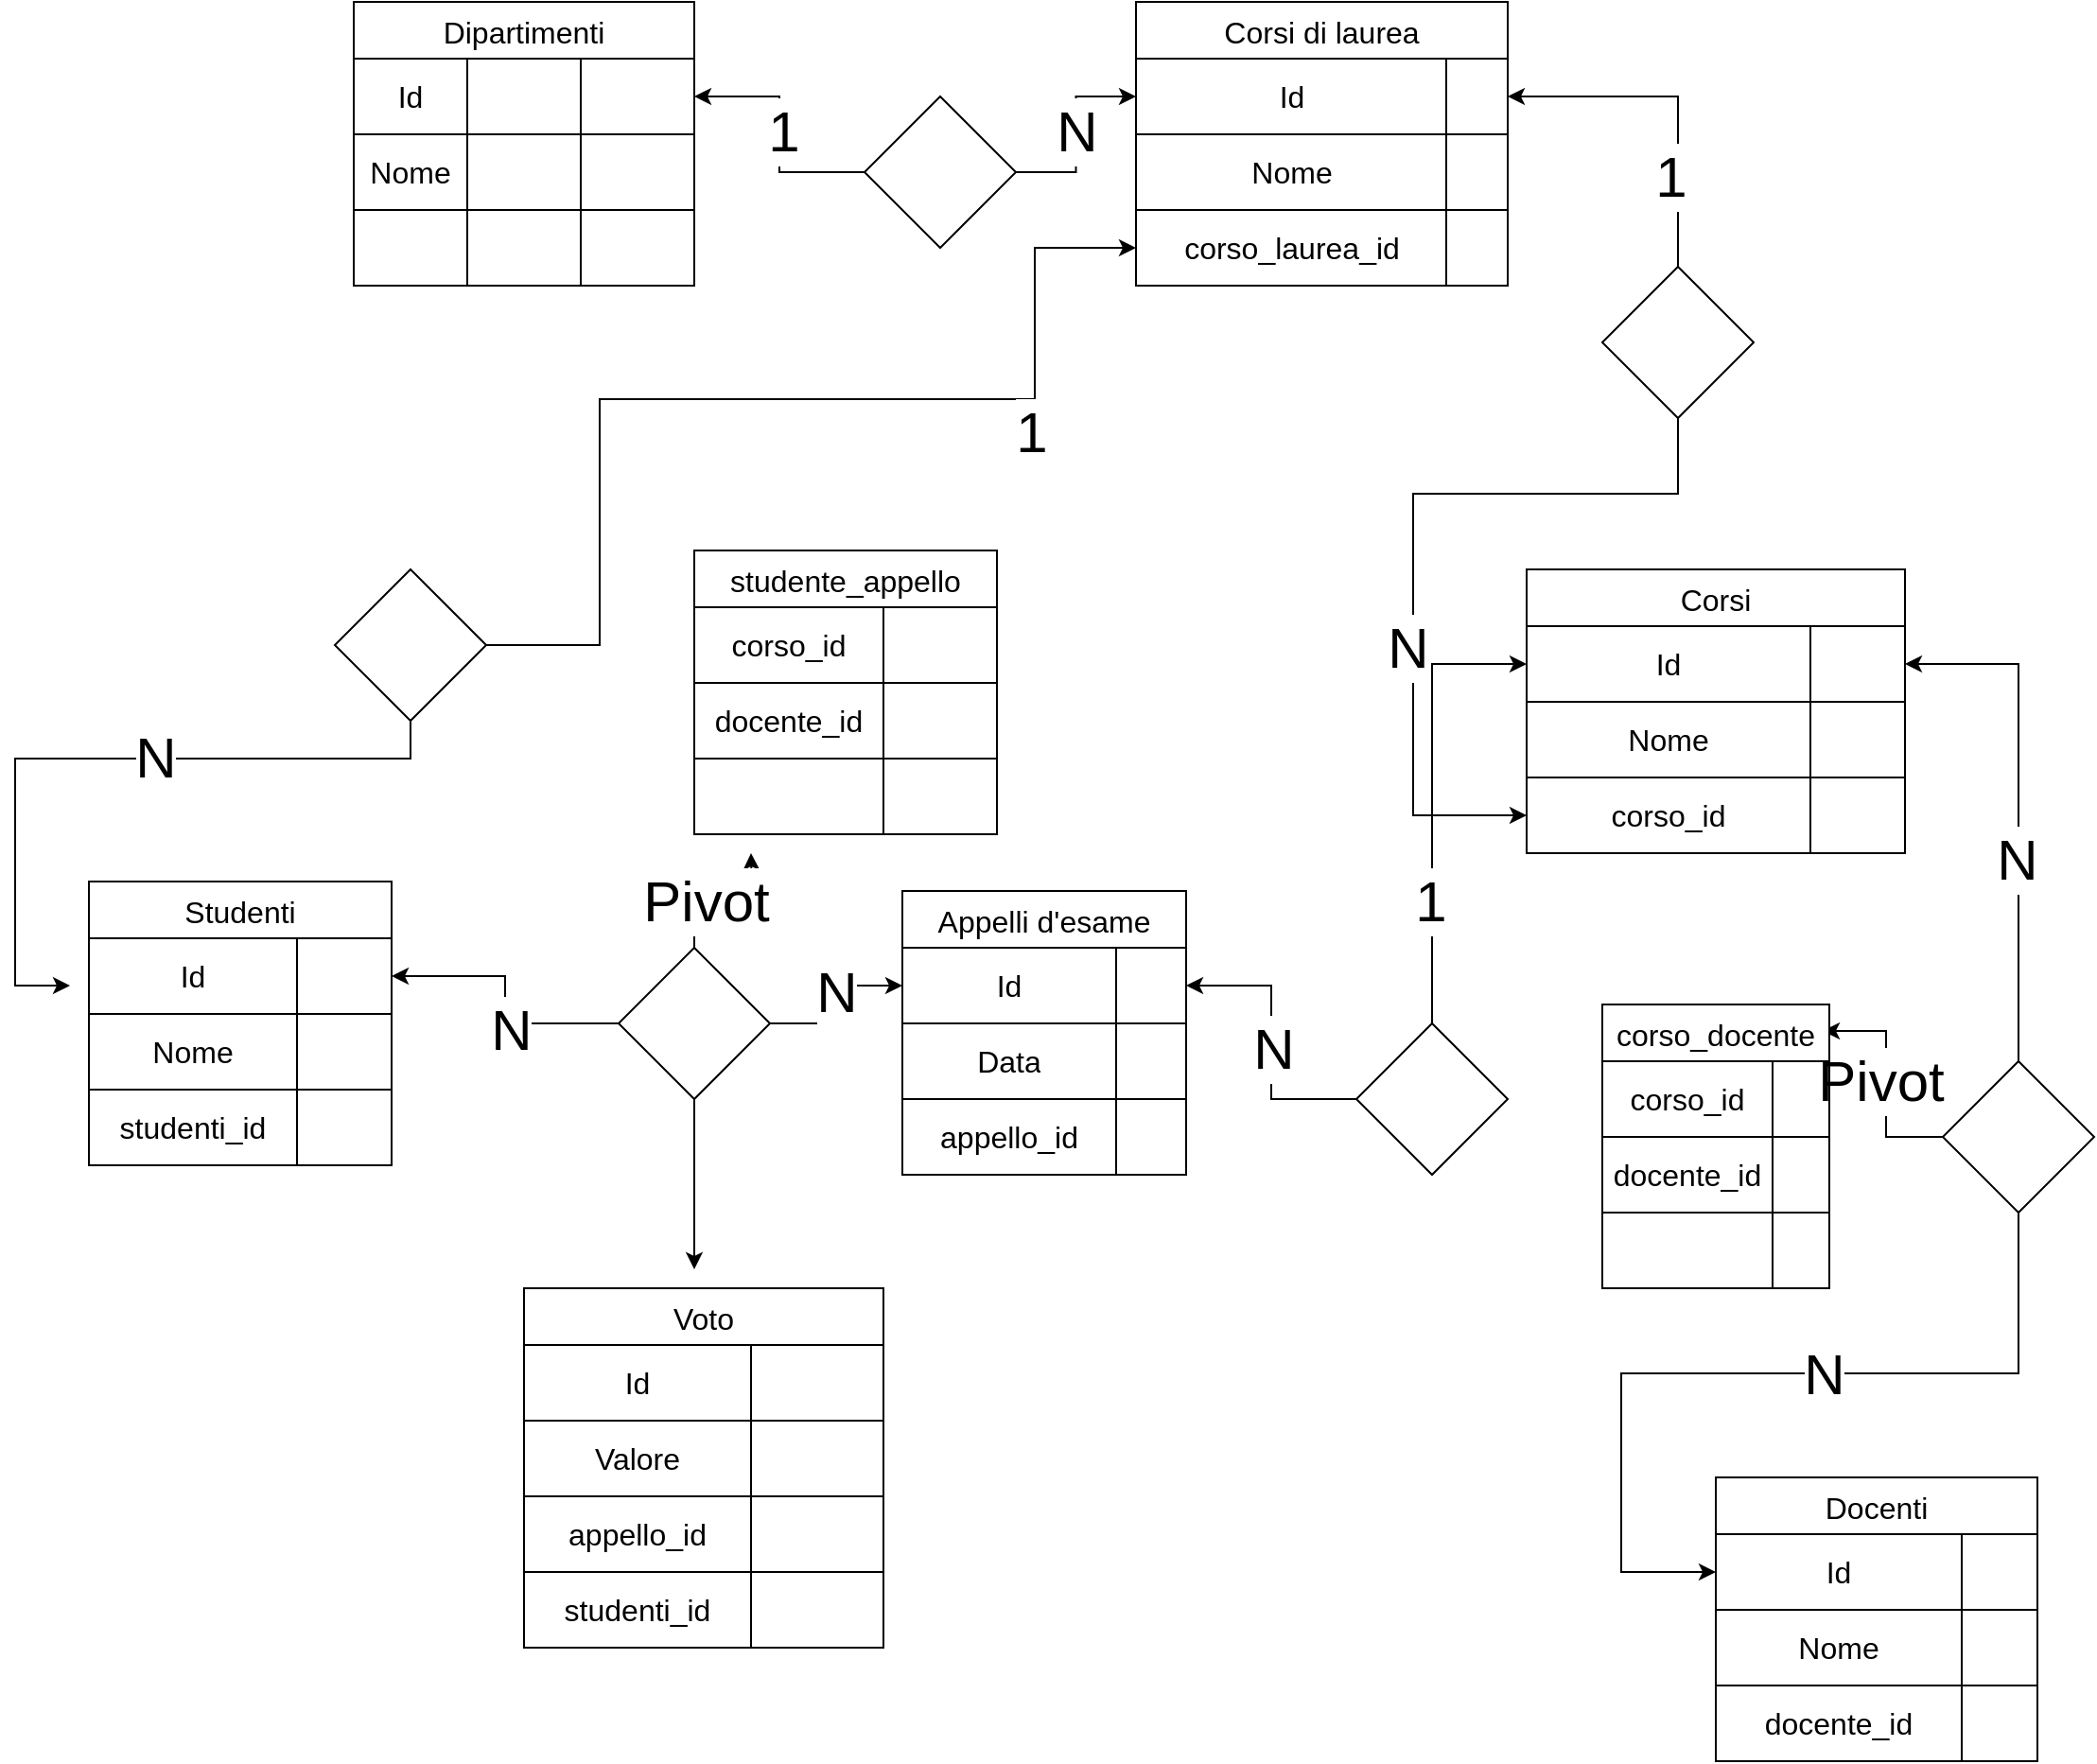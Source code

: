 <mxfile version="26.1.0">
  <diagram id="85zlRYB1RYi0MlBKtffg" name="Pagina-1">
    <mxGraphModel dx="2634" dy="2118" grid="1" gridSize="10" guides="1" tooltips="1" connect="1" arrows="1" fold="1" page="1" pageScale="1" pageWidth="827" pageHeight="1169" math="0" shadow="0">
      <root>
        <mxCell id="0" />
        <mxCell id="1" parent="0" />
        <mxCell id="yESZ9ygDX2ZphDK36d6G-1" value="Dipartimenti" style="shape=table;startSize=30;container=1;collapsible=0;childLayout=tableLayout;strokeColor=default;fontSize=16;" vertex="1" parent="1">
          <mxGeometry y="-530" width="180" height="150" as="geometry" />
        </mxCell>
        <mxCell id="yESZ9ygDX2ZphDK36d6G-2" value="" style="shape=tableRow;horizontal=0;startSize=0;swimlaneHead=0;swimlaneBody=0;strokeColor=inherit;top=0;left=0;bottom=0;right=0;collapsible=0;dropTarget=0;fillColor=none;points=[[0,0.5],[1,0.5]];portConstraint=eastwest;fontSize=16;" vertex="1" parent="yESZ9ygDX2ZphDK36d6G-1">
          <mxGeometry y="30" width="180" height="40" as="geometry" />
        </mxCell>
        <mxCell id="yESZ9ygDX2ZphDK36d6G-3" value="Id" style="shape=partialRectangle;html=1;whiteSpace=wrap;connectable=0;strokeColor=inherit;overflow=hidden;fillColor=none;top=0;left=0;bottom=0;right=0;pointerEvents=1;fontSize=16;" vertex="1" parent="yESZ9ygDX2ZphDK36d6G-2">
          <mxGeometry width="60" height="40" as="geometry">
            <mxRectangle width="60" height="40" as="alternateBounds" />
          </mxGeometry>
        </mxCell>
        <mxCell id="yESZ9ygDX2ZphDK36d6G-4" value="" style="shape=partialRectangle;html=1;whiteSpace=wrap;connectable=0;strokeColor=inherit;overflow=hidden;fillColor=none;top=0;left=0;bottom=0;right=0;pointerEvents=1;fontSize=16;" vertex="1" parent="yESZ9ygDX2ZphDK36d6G-2">
          <mxGeometry x="60" width="60" height="40" as="geometry">
            <mxRectangle width="60" height="40" as="alternateBounds" />
          </mxGeometry>
        </mxCell>
        <mxCell id="yESZ9ygDX2ZphDK36d6G-5" value="" style="shape=partialRectangle;html=1;whiteSpace=wrap;connectable=0;strokeColor=inherit;overflow=hidden;fillColor=none;top=0;left=0;bottom=0;right=0;pointerEvents=1;fontSize=16;" vertex="1" parent="yESZ9ygDX2ZphDK36d6G-2">
          <mxGeometry x="120" width="60" height="40" as="geometry">
            <mxRectangle width="60" height="40" as="alternateBounds" />
          </mxGeometry>
        </mxCell>
        <mxCell id="yESZ9ygDX2ZphDK36d6G-6" value="" style="shape=tableRow;horizontal=0;startSize=0;swimlaneHead=0;swimlaneBody=0;strokeColor=inherit;top=0;left=0;bottom=0;right=0;collapsible=0;dropTarget=0;fillColor=none;points=[[0,0.5],[1,0.5]];portConstraint=eastwest;fontSize=16;" vertex="1" parent="yESZ9ygDX2ZphDK36d6G-1">
          <mxGeometry y="70" width="180" height="40" as="geometry" />
        </mxCell>
        <mxCell id="yESZ9ygDX2ZphDK36d6G-7" value="Nome" style="shape=partialRectangle;html=1;whiteSpace=wrap;connectable=0;strokeColor=inherit;overflow=hidden;fillColor=none;top=0;left=0;bottom=0;right=0;pointerEvents=1;fontSize=16;" vertex="1" parent="yESZ9ygDX2ZphDK36d6G-6">
          <mxGeometry width="60" height="40" as="geometry">
            <mxRectangle width="60" height="40" as="alternateBounds" />
          </mxGeometry>
        </mxCell>
        <mxCell id="yESZ9ygDX2ZphDK36d6G-8" value="" style="shape=partialRectangle;html=1;whiteSpace=wrap;connectable=0;strokeColor=inherit;overflow=hidden;fillColor=none;top=0;left=0;bottom=0;right=0;pointerEvents=1;fontSize=16;" vertex="1" parent="yESZ9ygDX2ZphDK36d6G-6">
          <mxGeometry x="60" width="60" height="40" as="geometry">
            <mxRectangle width="60" height="40" as="alternateBounds" />
          </mxGeometry>
        </mxCell>
        <mxCell id="yESZ9ygDX2ZphDK36d6G-9" value="" style="shape=partialRectangle;html=1;whiteSpace=wrap;connectable=0;strokeColor=inherit;overflow=hidden;fillColor=none;top=0;left=0;bottom=0;right=0;pointerEvents=1;fontSize=16;" vertex="1" parent="yESZ9ygDX2ZphDK36d6G-6">
          <mxGeometry x="120" width="60" height="40" as="geometry">
            <mxRectangle width="60" height="40" as="alternateBounds" />
          </mxGeometry>
        </mxCell>
        <mxCell id="yESZ9ygDX2ZphDK36d6G-10" value="" style="shape=tableRow;horizontal=0;startSize=0;swimlaneHead=0;swimlaneBody=0;strokeColor=inherit;top=0;left=0;bottom=0;right=0;collapsible=0;dropTarget=0;fillColor=none;points=[[0,0.5],[1,0.5]];portConstraint=eastwest;fontSize=16;" vertex="1" parent="yESZ9ygDX2ZphDK36d6G-1">
          <mxGeometry y="110" width="180" height="40" as="geometry" />
        </mxCell>
        <mxCell id="yESZ9ygDX2ZphDK36d6G-11" value="" style="shape=partialRectangle;html=1;whiteSpace=wrap;connectable=0;strokeColor=inherit;overflow=hidden;fillColor=none;top=0;left=0;bottom=0;right=0;pointerEvents=1;fontSize=16;" vertex="1" parent="yESZ9ygDX2ZphDK36d6G-10">
          <mxGeometry width="60" height="40" as="geometry">
            <mxRectangle width="60" height="40" as="alternateBounds" />
          </mxGeometry>
        </mxCell>
        <mxCell id="yESZ9ygDX2ZphDK36d6G-12" value="" style="shape=partialRectangle;html=1;whiteSpace=wrap;connectable=0;strokeColor=inherit;overflow=hidden;fillColor=none;top=0;left=0;bottom=0;right=0;pointerEvents=1;fontSize=16;" vertex="1" parent="yESZ9ygDX2ZphDK36d6G-10">
          <mxGeometry x="60" width="60" height="40" as="geometry">
            <mxRectangle width="60" height="40" as="alternateBounds" />
          </mxGeometry>
        </mxCell>
        <mxCell id="yESZ9ygDX2ZphDK36d6G-13" value="" style="shape=partialRectangle;html=1;whiteSpace=wrap;connectable=0;strokeColor=inherit;overflow=hidden;fillColor=none;top=0;left=0;bottom=0;right=0;pointerEvents=1;fontSize=16;" vertex="1" parent="yESZ9ygDX2ZphDK36d6G-10">
          <mxGeometry x="120" width="60" height="40" as="geometry">
            <mxRectangle width="60" height="40" as="alternateBounds" />
          </mxGeometry>
        </mxCell>
        <mxCell id="yESZ9ygDX2ZphDK36d6G-14" value="Corsi di laurea" style="shape=table;startSize=30;container=1;collapsible=0;childLayout=tableLayout;strokeColor=default;fontSize=16;" vertex="1" parent="1">
          <mxGeometry x="413.5" y="-530" width="196.5" height="150" as="geometry" />
        </mxCell>
        <mxCell id="yESZ9ygDX2ZphDK36d6G-15" value="" style="shape=tableRow;horizontal=0;startSize=0;swimlaneHead=0;swimlaneBody=0;strokeColor=inherit;top=0;left=0;bottom=0;right=0;collapsible=0;dropTarget=0;fillColor=none;points=[[0,0.5],[1,0.5]];portConstraint=eastwest;fontSize=16;" vertex="1" parent="yESZ9ygDX2ZphDK36d6G-14">
          <mxGeometry y="30" width="196.5" height="40" as="geometry" />
        </mxCell>
        <mxCell id="yESZ9ygDX2ZphDK36d6G-16" value="Id" style="shape=partialRectangle;html=1;whiteSpace=wrap;connectable=0;strokeColor=inherit;overflow=hidden;fillColor=none;top=0;left=0;bottom=0;right=0;pointerEvents=1;fontSize=16;" vertex="1" parent="yESZ9ygDX2ZphDK36d6G-15">
          <mxGeometry width="164" height="40" as="geometry">
            <mxRectangle width="164" height="40" as="alternateBounds" />
          </mxGeometry>
        </mxCell>
        <mxCell id="yESZ9ygDX2ZphDK36d6G-17" value="" style="shape=partialRectangle;html=1;whiteSpace=wrap;connectable=0;strokeColor=inherit;overflow=hidden;fillColor=none;top=0;left=0;bottom=0;right=0;pointerEvents=1;fontSize=16;" vertex="1" parent="yESZ9ygDX2ZphDK36d6G-15">
          <mxGeometry x="164" width="33" height="40" as="geometry">
            <mxRectangle width="33" height="40" as="alternateBounds" />
          </mxGeometry>
        </mxCell>
        <mxCell id="yESZ9ygDX2ZphDK36d6G-19" value="" style="shape=tableRow;horizontal=0;startSize=0;swimlaneHead=0;swimlaneBody=0;strokeColor=inherit;top=0;left=0;bottom=0;right=0;collapsible=0;dropTarget=0;fillColor=none;points=[[0,0.5],[1,0.5]];portConstraint=eastwest;fontSize=16;" vertex="1" parent="yESZ9ygDX2ZphDK36d6G-14">
          <mxGeometry y="70" width="196.5" height="40" as="geometry" />
        </mxCell>
        <mxCell id="yESZ9ygDX2ZphDK36d6G-20" value="Nome" style="shape=partialRectangle;html=1;whiteSpace=wrap;connectable=0;strokeColor=inherit;overflow=hidden;fillColor=none;top=0;left=0;bottom=0;right=0;pointerEvents=1;fontSize=16;" vertex="1" parent="yESZ9ygDX2ZphDK36d6G-19">
          <mxGeometry width="164" height="40" as="geometry">
            <mxRectangle width="164" height="40" as="alternateBounds" />
          </mxGeometry>
        </mxCell>
        <mxCell id="yESZ9ygDX2ZphDK36d6G-21" value="" style="shape=partialRectangle;html=1;whiteSpace=wrap;connectable=0;strokeColor=inherit;overflow=hidden;fillColor=none;top=0;left=0;bottom=0;right=0;pointerEvents=1;fontSize=16;" vertex="1" parent="yESZ9ygDX2ZphDK36d6G-19">
          <mxGeometry x="164" width="33" height="40" as="geometry">
            <mxRectangle width="33" height="40" as="alternateBounds" />
          </mxGeometry>
        </mxCell>
        <mxCell id="yESZ9ygDX2ZphDK36d6G-23" value="" style="shape=tableRow;horizontal=0;startSize=0;swimlaneHead=0;swimlaneBody=0;strokeColor=inherit;top=0;left=0;bottom=0;right=0;collapsible=0;dropTarget=0;fillColor=none;points=[[0,0.5],[1,0.5]];portConstraint=eastwest;fontSize=16;" vertex="1" parent="yESZ9ygDX2ZphDK36d6G-14">
          <mxGeometry y="110" width="196.5" height="40" as="geometry" />
        </mxCell>
        <mxCell id="yESZ9ygDX2ZphDK36d6G-24" value="corso_laurea_id" style="shape=partialRectangle;html=1;whiteSpace=wrap;connectable=0;strokeColor=inherit;overflow=hidden;fillColor=none;top=0;left=0;bottom=0;right=0;pointerEvents=1;fontSize=16;" vertex="1" parent="yESZ9ygDX2ZphDK36d6G-23">
          <mxGeometry width="164" height="40" as="geometry">
            <mxRectangle width="164" height="40" as="alternateBounds" />
          </mxGeometry>
        </mxCell>
        <mxCell id="yESZ9ygDX2ZphDK36d6G-25" value="" style="shape=partialRectangle;html=1;whiteSpace=wrap;connectable=0;strokeColor=inherit;overflow=hidden;fillColor=none;top=0;left=0;bottom=0;right=0;pointerEvents=1;fontSize=16;" vertex="1" parent="yESZ9ygDX2ZphDK36d6G-23">
          <mxGeometry x="164" width="33" height="40" as="geometry">
            <mxRectangle width="33" height="40" as="alternateBounds" />
          </mxGeometry>
        </mxCell>
        <mxCell id="yESZ9ygDX2ZphDK36d6G-35" value="Corsi" style="shape=table;startSize=30;container=1;collapsible=0;childLayout=tableLayout;strokeColor=default;fontSize=16;" vertex="1" parent="1">
          <mxGeometry x="620" y="-230" width="200" height="150" as="geometry" />
        </mxCell>
        <mxCell id="yESZ9ygDX2ZphDK36d6G-36" value="" style="shape=tableRow;horizontal=0;startSize=0;swimlaneHead=0;swimlaneBody=0;strokeColor=inherit;top=0;left=0;bottom=0;right=0;collapsible=0;dropTarget=0;fillColor=none;points=[[0,0.5],[1,0.5]];portConstraint=eastwest;fontSize=16;" vertex="1" parent="yESZ9ygDX2ZphDK36d6G-35">
          <mxGeometry y="30" width="200" height="40" as="geometry" />
        </mxCell>
        <mxCell id="yESZ9ygDX2ZphDK36d6G-37" value="Id" style="shape=partialRectangle;html=1;whiteSpace=wrap;connectable=0;strokeColor=inherit;overflow=hidden;fillColor=none;top=0;left=0;bottom=0;right=0;pointerEvents=1;fontSize=16;" vertex="1" parent="yESZ9ygDX2ZphDK36d6G-36">
          <mxGeometry width="150" height="40" as="geometry">
            <mxRectangle width="150" height="40" as="alternateBounds" />
          </mxGeometry>
        </mxCell>
        <mxCell id="yESZ9ygDX2ZphDK36d6G-39" value="" style="shape=partialRectangle;html=1;whiteSpace=wrap;connectable=0;strokeColor=inherit;overflow=hidden;fillColor=none;top=0;left=0;bottom=0;right=0;pointerEvents=1;fontSize=16;" vertex="1" parent="yESZ9ygDX2ZphDK36d6G-36">
          <mxGeometry x="150" width="50" height="40" as="geometry">
            <mxRectangle width="50" height="40" as="alternateBounds" />
          </mxGeometry>
        </mxCell>
        <mxCell id="yESZ9ygDX2ZphDK36d6G-40" value="" style="shape=tableRow;horizontal=0;startSize=0;swimlaneHead=0;swimlaneBody=0;strokeColor=inherit;top=0;left=0;bottom=0;right=0;collapsible=0;dropTarget=0;fillColor=none;points=[[0,0.5],[1,0.5]];portConstraint=eastwest;fontSize=16;" vertex="1" parent="yESZ9ygDX2ZphDK36d6G-35">
          <mxGeometry y="70" width="200" height="40" as="geometry" />
        </mxCell>
        <mxCell id="yESZ9ygDX2ZphDK36d6G-41" value="Nome" style="shape=partialRectangle;html=1;whiteSpace=wrap;connectable=0;strokeColor=inherit;overflow=hidden;fillColor=none;top=0;left=0;bottom=0;right=0;pointerEvents=1;fontSize=16;" vertex="1" parent="yESZ9ygDX2ZphDK36d6G-40">
          <mxGeometry width="150" height="40" as="geometry">
            <mxRectangle width="150" height="40" as="alternateBounds" />
          </mxGeometry>
        </mxCell>
        <mxCell id="yESZ9ygDX2ZphDK36d6G-43" value="" style="shape=partialRectangle;html=1;whiteSpace=wrap;connectable=0;strokeColor=inherit;overflow=hidden;fillColor=none;top=0;left=0;bottom=0;right=0;pointerEvents=1;fontSize=16;" vertex="1" parent="yESZ9ygDX2ZphDK36d6G-40">
          <mxGeometry x="150" width="50" height="40" as="geometry">
            <mxRectangle width="50" height="40" as="alternateBounds" />
          </mxGeometry>
        </mxCell>
        <mxCell id="yESZ9ygDX2ZphDK36d6G-44" value="" style="shape=tableRow;horizontal=0;startSize=0;swimlaneHead=0;swimlaneBody=0;strokeColor=inherit;top=0;left=0;bottom=0;right=0;collapsible=0;dropTarget=0;fillColor=none;points=[[0,0.5],[1,0.5]];portConstraint=eastwest;fontSize=16;" vertex="1" parent="yESZ9ygDX2ZphDK36d6G-35">
          <mxGeometry y="110" width="200" height="40" as="geometry" />
        </mxCell>
        <mxCell id="yESZ9ygDX2ZphDK36d6G-45" value="corso_id" style="shape=partialRectangle;html=1;whiteSpace=wrap;connectable=0;strokeColor=inherit;overflow=hidden;fillColor=none;top=0;left=0;bottom=0;right=0;pointerEvents=1;fontSize=16;" vertex="1" parent="yESZ9ygDX2ZphDK36d6G-44">
          <mxGeometry width="150" height="40" as="geometry">
            <mxRectangle width="150" height="40" as="alternateBounds" />
          </mxGeometry>
        </mxCell>
        <mxCell id="yESZ9ygDX2ZphDK36d6G-47" value="" style="shape=partialRectangle;html=1;whiteSpace=wrap;connectable=0;strokeColor=inherit;overflow=hidden;fillColor=none;top=0;left=0;bottom=0;right=0;pointerEvents=1;fontSize=16;" vertex="1" parent="yESZ9ygDX2ZphDK36d6G-44">
          <mxGeometry x="150" width="50" height="40" as="geometry">
            <mxRectangle width="50" height="40" as="alternateBounds" />
          </mxGeometry>
        </mxCell>
        <mxCell id="yESZ9ygDX2ZphDK36d6G-61" value="Appelli d&#39;esame" style="shape=table;startSize=30;container=1;collapsible=0;childLayout=tableLayout;strokeColor=default;fontSize=16;" vertex="1" parent="1">
          <mxGeometry x="290" y="-60" width="150" height="150" as="geometry" />
        </mxCell>
        <mxCell id="yESZ9ygDX2ZphDK36d6G-62" value="" style="shape=tableRow;horizontal=0;startSize=0;swimlaneHead=0;swimlaneBody=0;strokeColor=inherit;top=0;left=0;bottom=0;right=0;collapsible=0;dropTarget=0;fillColor=none;points=[[0,0.5],[1,0.5]];portConstraint=eastwest;fontSize=16;" vertex="1" parent="yESZ9ygDX2ZphDK36d6G-61">
          <mxGeometry y="30" width="150" height="40" as="geometry" />
        </mxCell>
        <mxCell id="yESZ9ygDX2ZphDK36d6G-63" value="Id" style="shape=partialRectangle;html=1;whiteSpace=wrap;connectable=0;strokeColor=inherit;overflow=hidden;fillColor=none;top=0;left=0;bottom=0;right=0;pointerEvents=1;fontSize=16;" vertex="1" parent="yESZ9ygDX2ZphDK36d6G-62">
          <mxGeometry width="113" height="40" as="geometry">
            <mxRectangle width="113" height="40" as="alternateBounds" />
          </mxGeometry>
        </mxCell>
        <mxCell id="yESZ9ygDX2ZphDK36d6G-64" value="" style="shape=partialRectangle;html=1;whiteSpace=wrap;connectable=0;strokeColor=inherit;overflow=hidden;fillColor=none;top=0;left=0;bottom=0;right=0;pointerEvents=1;fontSize=16;" vertex="1" parent="yESZ9ygDX2ZphDK36d6G-62">
          <mxGeometry x="113" width="37" height="40" as="geometry">
            <mxRectangle width="37" height="40" as="alternateBounds" />
          </mxGeometry>
        </mxCell>
        <mxCell id="yESZ9ygDX2ZphDK36d6G-66" value="" style="shape=tableRow;horizontal=0;startSize=0;swimlaneHead=0;swimlaneBody=0;strokeColor=inherit;top=0;left=0;bottom=0;right=0;collapsible=0;dropTarget=0;fillColor=none;points=[[0,0.5],[1,0.5]];portConstraint=eastwest;fontSize=16;" vertex="1" parent="yESZ9ygDX2ZphDK36d6G-61">
          <mxGeometry y="70" width="150" height="40" as="geometry" />
        </mxCell>
        <mxCell id="yESZ9ygDX2ZphDK36d6G-67" value="Data" style="shape=partialRectangle;html=1;whiteSpace=wrap;connectable=0;strokeColor=inherit;overflow=hidden;fillColor=none;top=0;left=0;bottom=0;right=0;pointerEvents=1;fontSize=16;" vertex="1" parent="yESZ9ygDX2ZphDK36d6G-66">
          <mxGeometry width="113" height="40" as="geometry">
            <mxRectangle width="113" height="40" as="alternateBounds" />
          </mxGeometry>
        </mxCell>
        <mxCell id="yESZ9ygDX2ZphDK36d6G-68" value="" style="shape=partialRectangle;html=1;whiteSpace=wrap;connectable=0;strokeColor=inherit;overflow=hidden;fillColor=none;top=0;left=0;bottom=0;right=0;pointerEvents=1;fontSize=16;" vertex="1" parent="yESZ9ygDX2ZphDK36d6G-66">
          <mxGeometry x="113" width="37" height="40" as="geometry">
            <mxRectangle width="37" height="40" as="alternateBounds" />
          </mxGeometry>
        </mxCell>
        <mxCell id="yESZ9ygDX2ZphDK36d6G-70" value="" style="shape=tableRow;horizontal=0;startSize=0;swimlaneHead=0;swimlaneBody=0;strokeColor=inherit;top=0;left=0;bottom=0;right=0;collapsible=0;dropTarget=0;fillColor=none;points=[[0,0.5],[1,0.5]];portConstraint=eastwest;fontSize=16;" vertex="1" parent="yESZ9ygDX2ZphDK36d6G-61">
          <mxGeometry y="110" width="150" height="40" as="geometry" />
        </mxCell>
        <mxCell id="yESZ9ygDX2ZphDK36d6G-71" value="appello_id" style="shape=partialRectangle;html=1;whiteSpace=wrap;connectable=0;strokeColor=inherit;overflow=hidden;fillColor=none;top=0;left=0;bottom=0;right=0;pointerEvents=1;fontSize=16;" vertex="1" parent="yESZ9ygDX2ZphDK36d6G-70">
          <mxGeometry width="113" height="40" as="geometry">
            <mxRectangle width="113" height="40" as="alternateBounds" />
          </mxGeometry>
        </mxCell>
        <mxCell id="yESZ9ygDX2ZphDK36d6G-72" value="" style="shape=partialRectangle;html=1;whiteSpace=wrap;connectable=0;strokeColor=inherit;overflow=hidden;fillColor=none;top=0;left=0;bottom=0;right=0;pointerEvents=1;fontSize=16;" vertex="1" parent="yESZ9ygDX2ZphDK36d6G-70">
          <mxGeometry x="113" width="37" height="40" as="geometry">
            <mxRectangle width="37" height="40" as="alternateBounds" />
          </mxGeometry>
        </mxCell>
        <mxCell id="yESZ9ygDX2ZphDK36d6G-74" value="Docenti" style="shape=table;startSize=30;container=1;collapsible=0;childLayout=tableLayout;strokeColor=default;fontSize=16;" vertex="1" parent="1">
          <mxGeometry x="720" y="250" width="170" height="150" as="geometry" />
        </mxCell>
        <mxCell id="yESZ9ygDX2ZphDK36d6G-75" value="" style="shape=tableRow;horizontal=0;startSize=0;swimlaneHead=0;swimlaneBody=0;strokeColor=inherit;top=0;left=0;bottom=0;right=0;collapsible=0;dropTarget=0;fillColor=none;points=[[0,0.5],[1,0.5]];portConstraint=eastwest;fontSize=16;" vertex="1" parent="yESZ9ygDX2ZphDK36d6G-74">
          <mxGeometry y="30" width="170" height="40" as="geometry" />
        </mxCell>
        <mxCell id="yESZ9ygDX2ZphDK36d6G-76" value="Id" style="shape=partialRectangle;html=1;whiteSpace=wrap;connectable=0;strokeColor=inherit;overflow=hidden;fillColor=none;top=0;left=0;bottom=0;right=0;pointerEvents=1;fontSize=16;" vertex="1" parent="yESZ9ygDX2ZphDK36d6G-75">
          <mxGeometry width="130" height="40" as="geometry">
            <mxRectangle width="130" height="40" as="alternateBounds" />
          </mxGeometry>
        </mxCell>
        <mxCell id="yESZ9ygDX2ZphDK36d6G-78" value="" style="shape=partialRectangle;html=1;whiteSpace=wrap;connectable=0;strokeColor=inherit;overflow=hidden;fillColor=none;top=0;left=0;bottom=0;right=0;pointerEvents=1;fontSize=16;" vertex="1" parent="yESZ9ygDX2ZphDK36d6G-75">
          <mxGeometry x="130" width="40" height="40" as="geometry">
            <mxRectangle width="40" height="40" as="alternateBounds" />
          </mxGeometry>
        </mxCell>
        <mxCell id="yESZ9ygDX2ZphDK36d6G-79" value="" style="shape=tableRow;horizontal=0;startSize=0;swimlaneHead=0;swimlaneBody=0;strokeColor=inherit;top=0;left=0;bottom=0;right=0;collapsible=0;dropTarget=0;fillColor=none;points=[[0,0.5],[1,0.5]];portConstraint=eastwest;fontSize=16;" vertex="1" parent="yESZ9ygDX2ZphDK36d6G-74">
          <mxGeometry y="70" width="170" height="40" as="geometry" />
        </mxCell>
        <mxCell id="yESZ9ygDX2ZphDK36d6G-80" value="Nome" style="shape=partialRectangle;html=1;whiteSpace=wrap;connectable=0;strokeColor=inherit;overflow=hidden;fillColor=none;top=0;left=0;bottom=0;right=0;pointerEvents=1;fontSize=16;" vertex="1" parent="yESZ9ygDX2ZphDK36d6G-79">
          <mxGeometry width="130" height="40" as="geometry">
            <mxRectangle width="130" height="40" as="alternateBounds" />
          </mxGeometry>
        </mxCell>
        <mxCell id="yESZ9ygDX2ZphDK36d6G-82" value="" style="shape=partialRectangle;html=1;whiteSpace=wrap;connectable=0;strokeColor=inherit;overflow=hidden;fillColor=none;top=0;left=0;bottom=0;right=0;pointerEvents=1;fontSize=16;" vertex="1" parent="yESZ9ygDX2ZphDK36d6G-79">
          <mxGeometry x="130" width="40" height="40" as="geometry">
            <mxRectangle width="40" height="40" as="alternateBounds" />
          </mxGeometry>
        </mxCell>
        <mxCell id="yESZ9ygDX2ZphDK36d6G-83" value="" style="shape=tableRow;horizontal=0;startSize=0;swimlaneHead=0;swimlaneBody=0;strokeColor=inherit;top=0;left=0;bottom=0;right=0;collapsible=0;dropTarget=0;fillColor=none;points=[[0,0.5],[1,0.5]];portConstraint=eastwest;fontSize=16;" vertex="1" parent="yESZ9ygDX2ZphDK36d6G-74">
          <mxGeometry y="110" width="170" height="40" as="geometry" />
        </mxCell>
        <mxCell id="yESZ9ygDX2ZphDK36d6G-84" value="docente_id" style="shape=partialRectangle;html=1;whiteSpace=wrap;connectable=0;strokeColor=inherit;overflow=hidden;fillColor=none;top=0;left=0;bottom=0;right=0;pointerEvents=1;fontSize=16;" vertex="1" parent="yESZ9ygDX2ZphDK36d6G-83">
          <mxGeometry width="130" height="40" as="geometry">
            <mxRectangle width="130" height="40" as="alternateBounds" />
          </mxGeometry>
        </mxCell>
        <mxCell id="yESZ9ygDX2ZphDK36d6G-86" value="" style="shape=partialRectangle;html=1;whiteSpace=wrap;connectable=0;strokeColor=inherit;overflow=hidden;fillColor=none;top=0;left=0;bottom=0;right=0;pointerEvents=1;fontSize=16;" vertex="1" parent="yESZ9ygDX2ZphDK36d6G-83">
          <mxGeometry x="130" width="40" height="40" as="geometry">
            <mxRectangle width="40" height="40" as="alternateBounds" />
          </mxGeometry>
        </mxCell>
        <mxCell id="yESZ9ygDX2ZphDK36d6G-87" value="Studenti" style="shape=table;startSize=30;container=1;collapsible=0;childLayout=tableLayout;strokeColor=default;fontSize=16;" vertex="1" parent="1">
          <mxGeometry x="-140" y="-65" width="160" height="150" as="geometry" />
        </mxCell>
        <mxCell id="yESZ9ygDX2ZphDK36d6G-88" value="" style="shape=tableRow;horizontal=0;startSize=0;swimlaneHead=0;swimlaneBody=0;strokeColor=inherit;top=0;left=0;bottom=0;right=0;collapsible=0;dropTarget=0;fillColor=none;points=[[0,0.5],[1,0.5]];portConstraint=eastwest;fontSize=16;" vertex="1" parent="yESZ9ygDX2ZphDK36d6G-87">
          <mxGeometry y="30" width="160" height="40" as="geometry" />
        </mxCell>
        <mxCell id="yESZ9ygDX2ZphDK36d6G-89" value="Id" style="shape=partialRectangle;html=1;whiteSpace=wrap;connectable=0;strokeColor=inherit;overflow=hidden;fillColor=none;top=0;left=0;bottom=0;right=0;pointerEvents=1;fontSize=16;" vertex="1" parent="yESZ9ygDX2ZphDK36d6G-88">
          <mxGeometry width="110" height="40" as="geometry">
            <mxRectangle width="110" height="40" as="alternateBounds" />
          </mxGeometry>
        </mxCell>
        <mxCell id="yESZ9ygDX2ZphDK36d6G-90" value="" style="shape=partialRectangle;html=1;whiteSpace=wrap;connectable=0;strokeColor=inherit;overflow=hidden;fillColor=none;top=0;left=0;bottom=0;right=0;pointerEvents=1;fontSize=16;" vertex="1" parent="yESZ9ygDX2ZphDK36d6G-88">
          <mxGeometry x="110" width="50" height="40" as="geometry">
            <mxRectangle width="50" height="40" as="alternateBounds" />
          </mxGeometry>
        </mxCell>
        <mxCell id="yESZ9ygDX2ZphDK36d6G-92" value="" style="shape=tableRow;horizontal=0;startSize=0;swimlaneHead=0;swimlaneBody=0;strokeColor=inherit;top=0;left=0;bottom=0;right=0;collapsible=0;dropTarget=0;fillColor=none;points=[[0,0.5],[1,0.5]];portConstraint=eastwest;fontSize=16;" vertex="1" parent="yESZ9ygDX2ZphDK36d6G-87">
          <mxGeometry y="70" width="160" height="40" as="geometry" />
        </mxCell>
        <mxCell id="yESZ9ygDX2ZphDK36d6G-93" value="Nome" style="shape=partialRectangle;html=1;whiteSpace=wrap;connectable=0;strokeColor=inherit;overflow=hidden;fillColor=none;top=0;left=0;bottom=0;right=0;pointerEvents=1;fontSize=16;" vertex="1" parent="yESZ9ygDX2ZphDK36d6G-92">
          <mxGeometry width="110" height="40" as="geometry">
            <mxRectangle width="110" height="40" as="alternateBounds" />
          </mxGeometry>
        </mxCell>
        <mxCell id="yESZ9ygDX2ZphDK36d6G-94" value="" style="shape=partialRectangle;html=1;whiteSpace=wrap;connectable=0;strokeColor=inherit;overflow=hidden;fillColor=none;top=0;left=0;bottom=0;right=0;pointerEvents=1;fontSize=16;" vertex="1" parent="yESZ9ygDX2ZphDK36d6G-92">
          <mxGeometry x="110" width="50" height="40" as="geometry">
            <mxRectangle width="50" height="40" as="alternateBounds" />
          </mxGeometry>
        </mxCell>
        <mxCell id="yESZ9ygDX2ZphDK36d6G-96" value="" style="shape=tableRow;horizontal=0;startSize=0;swimlaneHead=0;swimlaneBody=0;strokeColor=inherit;top=0;left=0;bottom=0;right=0;collapsible=0;dropTarget=0;fillColor=none;points=[[0,0.5],[1,0.5]];portConstraint=eastwest;fontSize=16;" vertex="1" parent="yESZ9ygDX2ZphDK36d6G-87">
          <mxGeometry y="110" width="160" height="40" as="geometry" />
        </mxCell>
        <mxCell id="yESZ9ygDX2ZphDK36d6G-97" value="studenti_id" style="shape=partialRectangle;html=1;whiteSpace=wrap;connectable=0;strokeColor=inherit;overflow=hidden;fillColor=none;top=0;left=0;bottom=0;right=0;pointerEvents=1;fontSize=16;" vertex="1" parent="yESZ9ygDX2ZphDK36d6G-96">
          <mxGeometry width="110" height="40" as="geometry">
            <mxRectangle width="110" height="40" as="alternateBounds" />
          </mxGeometry>
        </mxCell>
        <mxCell id="yESZ9ygDX2ZphDK36d6G-98" value="" style="shape=partialRectangle;html=1;whiteSpace=wrap;connectable=0;strokeColor=inherit;overflow=hidden;fillColor=none;top=0;left=0;bottom=0;right=0;pointerEvents=1;fontSize=16;" vertex="1" parent="yESZ9ygDX2ZphDK36d6G-96">
          <mxGeometry x="110" width="50" height="40" as="geometry">
            <mxRectangle width="50" height="40" as="alternateBounds" />
          </mxGeometry>
        </mxCell>
        <mxCell id="yESZ9ygDX2ZphDK36d6G-100" value="Voto" style="shape=table;startSize=30;container=1;collapsible=0;childLayout=tableLayout;strokeColor=default;fontSize=16;" vertex="1" parent="1">
          <mxGeometry x="90" y="150" width="190" height="190" as="geometry" />
        </mxCell>
        <mxCell id="yESZ9ygDX2ZphDK36d6G-101" value="" style="shape=tableRow;horizontal=0;startSize=0;swimlaneHead=0;swimlaneBody=0;strokeColor=inherit;top=0;left=0;bottom=0;right=0;collapsible=0;dropTarget=0;fillColor=none;points=[[0,0.5],[1,0.5]];portConstraint=eastwest;fontSize=16;" vertex="1" parent="yESZ9ygDX2ZphDK36d6G-100">
          <mxGeometry y="30" width="190" height="40" as="geometry" />
        </mxCell>
        <mxCell id="yESZ9ygDX2ZphDK36d6G-102" value="Id" style="shape=partialRectangle;html=1;whiteSpace=wrap;connectable=0;strokeColor=inherit;overflow=hidden;fillColor=none;top=0;left=0;bottom=0;right=0;pointerEvents=1;fontSize=16;" vertex="1" parent="yESZ9ygDX2ZphDK36d6G-101">
          <mxGeometry width="120" height="40" as="geometry">
            <mxRectangle width="120" height="40" as="alternateBounds" />
          </mxGeometry>
        </mxCell>
        <mxCell id="yESZ9ygDX2ZphDK36d6G-103" value="" style="shape=partialRectangle;html=1;whiteSpace=wrap;connectable=0;strokeColor=inherit;overflow=hidden;fillColor=none;top=0;left=0;bottom=0;right=0;pointerEvents=1;fontSize=16;" vertex="1" parent="yESZ9ygDX2ZphDK36d6G-101">
          <mxGeometry x="120" width="70" height="40" as="geometry">
            <mxRectangle width="70" height="40" as="alternateBounds" />
          </mxGeometry>
        </mxCell>
        <mxCell id="yESZ9ygDX2ZphDK36d6G-105" value="" style="shape=tableRow;horizontal=0;startSize=0;swimlaneHead=0;swimlaneBody=0;strokeColor=inherit;top=0;left=0;bottom=0;right=0;collapsible=0;dropTarget=0;fillColor=none;points=[[0,0.5],[1,0.5]];portConstraint=eastwest;fontSize=16;" vertex="1" parent="yESZ9ygDX2ZphDK36d6G-100">
          <mxGeometry y="70" width="190" height="40" as="geometry" />
        </mxCell>
        <mxCell id="yESZ9ygDX2ZphDK36d6G-106" value="Valore" style="shape=partialRectangle;html=1;whiteSpace=wrap;connectable=0;strokeColor=inherit;overflow=hidden;fillColor=none;top=0;left=0;bottom=0;right=0;pointerEvents=1;fontSize=16;" vertex="1" parent="yESZ9ygDX2ZphDK36d6G-105">
          <mxGeometry width="120" height="40" as="geometry">
            <mxRectangle width="120" height="40" as="alternateBounds" />
          </mxGeometry>
        </mxCell>
        <mxCell id="yESZ9ygDX2ZphDK36d6G-107" value="" style="shape=partialRectangle;html=1;whiteSpace=wrap;connectable=0;strokeColor=inherit;overflow=hidden;fillColor=none;top=0;left=0;bottom=0;right=0;pointerEvents=1;fontSize=16;" vertex="1" parent="yESZ9ygDX2ZphDK36d6G-105">
          <mxGeometry x="120" width="70" height="40" as="geometry">
            <mxRectangle width="70" height="40" as="alternateBounds" />
          </mxGeometry>
        </mxCell>
        <mxCell id="yESZ9ygDX2ZphDK36d6G-109" value="" style="shape=tableRow;horizontal=0;startSize=0;swimlaneHead=0;swimlaneBody=0;strokeColor=inherit;top=0;left=0;bottom=0;right=0;collapsible=0;dropTarget=0;fillColor=none;points=[[0,0.5],[1,0.5]];portConstraint=eastwest;fontSize=16;" vertex="1" parent="yESZ9ygDX2ZphDK36d6G-100">
          <mxGeometry y="110" width="190" height="40" as="geometry" />
        </mxCell>
        <mxCell id="yESZ9ygDX2ZphDK36d6G-110" value="appello_id" style="shape=partialRectangle;html=1;whiteSpace=wrap;connectable=0;strokeColor=inherit;overflow=hidden;fillColor=none;top=0;left=0;bottom=0;right=0;pointerEvents=1;fontSize=16;" vertex="1" parent="yESZ9ygDX2ZphDK36d6G-109">
          <mxGeometry width="120" height="40" as="geometry">
            <mxRectangle width="120" height="40" as="alternateBounds" />
          </mxGeometry>
        </mxCell>
        <mxCell id="yESZ9ygDX2ZphDK36d6G-111" value="" style="shape=partialRectangle;html=1;whiteSpace=wrap;connectable=0;strokeColor=inherit;overflow=hidden;fillColor=none;top=0;left=0;bottom=0;right=0;pointerEvents=1;fontSize=16;" vertex="1" parent="yESZ9ygDX2ZphDK36d6G-109">
          <mxGeometry x="120" width="70" height="40" as="geometry">
            <mxRectangle width="70" height="40" as="alternateBounds" />
          </mxGeometry>
        </mxCell>
        <mxCell id="yESZ9ygDX2ZphDK36d6G-189" style="shape=tableRow;horizontal=0;startSize=0;swimlaneHead=0;swimlaneBody=0;strokeColor=inherit;top=0;left=0;bottom=0;right=0;collapsible=0;dropTarget=0;fillColor=none;points=[[0,0.5],[1,0.5]];portConstraint=eastwest;fontSize=16;" vertex="1" parent="yESZ9ygDX2ZphDK36d6G-100">
          <mxGeometry y="150" width="190" height="40" as="geometry" />
        </mxCell>
        <mxCell id="yESZ9ygDX2ZphDK36d6G-190" value="studenti_id" style="shape=partialRectangle;html=1;whiteSpace=wrap;connectable=0;strokeColor=inherit;overflow=hidden;fillColor=none;top=0;left=0;bottom=0;right=0;pointerEvents=1;fontSize=16;" vertex="1" parent="yESZ9ygDX2ZphDK36d6G-189">
          <mxGeometry width="120" height="40" as="geometry">
            <mxRectangle width="120" height="40" as="alternateBounds" />
          </mxGeometry>
        </mxCell>
        <mxCell id="yESZ9ygDX2ZphDK36d6G-191" style="shape=partialRectangle;html=1;whiteSpace=wrap;connectable=0;strokeColor=inherit;overflow=hidden;fillColor=none;top=0;left=0;bottom=0;right=0;pointerEvents=1;fontSize=16;" vertex="1" parent="yESZ9ygDX2ZphDK36d6G-189">
          <mxGeometry x="120" width="70" height="40" as="geometry">
            <mxRectangle width="70" height="40" as="alternateBounds" />
          </mxGeometry>
        </mxCell>
        <mxCell id="yESZ9ygDX2ZphDK36d6G-122" style="edgeStyle=orthogonalEdgeStyle;rounded=0;orthogonalLoop=1;jettySize=auto;html=1;exitX=1;exitY=0.5;exitDx=0;exitDy=0;entryX=0;entryY=0.5;entryDx=0;entryDy=0;" edge="1" parent="1" source="yESZ9ygDX2ZphDK36d6G-114" target="yESZ9ygDX2ZphDK36d6G-15">
          <mxGeometry relative="1" as="geometry" />
        </mxCell>
        <mxCell id="yESZ9ygDX2ZphDK36d6G-131" value="&lt;font style=&quot;font-size: 30px;&quot;&gt;N&lt;/font&gt;" style="edgeLabel;html=1;align=center;verticalAlign=middle;resizable=0;points=[];" vertex="1" connectable="0" parent="yESZ9ygDX2ZphDK36d6G-122">
          <mxGeometry x="0.056" relative="1" as="geometry">
            <mxPoint as="offset" />
          </mxGeometry>
        </mxCell>
        <mxCell id="yESZ9ygDX2ZphDK36d6G-124" style="edgeStyle=orthogonalEdgeStyle;rounded=0;orthogonalLoop=1;jettySize=auto;html=1;entryX=1;entryY=0.5;entryDx=0;entryDy=0;" edge="1" parent="1" source="yESZ9ygDX2ZphDK36d6G-114" target="yESZ9ygDX2ZphDK36d6G-2">
          <mxGeometry relative="1" as="geometry" />
        </mxCell>
        <mxCell id="yESZ9ygDX2ZphDK36d6G-125" value="1" style="edgeLabel;html=1;align=center;verticalAlign=middle;resizable=0;points=[];" vertex="1" connectable="0" parent="yESZ9ygDX2ZphDK36d6G-124">
          <mxGeometry x="0.037" relative="1" as="geometry">
            <mxPoint as="offset" />
          </mxGeometry>
        </mxCell>
        <mxCell id="yESZ9ygDX2ZphDK36d6G-126" value="&lt;font style=&quot;font-size: 30px;&quot;&gt;1&lt;/font&gt;" style="edgeLabel;html=1;align=center;verticalAlign=middle;resizable=0;points=[];" vertex="1" connectable="0" parent="yESZ9ygDX2ZphDK36d6G-124">
          <mxGeometry x="0.037" y="-2" relative="1" as="geometry">
            <mxPoint as="offset" />
          </mxGeometry>
        </mxCell>
        <mxCell id="yESZ9ygDX2ZphDK36d6G-114" value="" style="rhombus;whiteSpace=wrap;html=1;" vertex="1" parent="1">
          <mxGeometry x="270" y="-480" width="80" height="80" as="geometry" />
        </mxCell>
        <mxCell id="yESZ9ygDX2ZphDK36d6G-164" value="&#xa;&lt;span style=&quot;color: rgb(0, 0, 0); font-family: Helvetica; font-size: 30px; font-style: normal; font-variant-ligatures: normal; font-variant-caps: normal; font-weight: 400; letter-spacing: normal; orphans: 2; text-align: center; text-indent: 0px; text-transform: none; widows: 2; word-spacing: 0px; -webkit-text-stroke-width: 0px; white-space: nowrap; background-color: rgb(255, 255, 255); text-decoration-thickness: initial; text-decoration-style: initial; text-decoration-color: initial; display: inline !important; float: none;&quot;&gt;N&lt;/span&gt;&#xa;&#xa;" style="edgeStyle=orthogonalEdgeStyle;rounded=0;orthogonalLoop=1;jettySize=auto;html=1;exitX=1;exitY=0.5;exitDx=0;exitDy=0;entryX=0;entryY=0.5;entryDx=0;entryDy=0;" edge="1" parent="1" source="yESZ9ygDX2ZphDK36d6G-115" target="yESZ9ygDX2ZphDK36d6G-62">
          <mxGeometry relative="1" as="geometry">
            <mxPoint x="250" y="10.5" as="targetPoint" />
          </mxGeometry>
        </mxCell>
        <mxCell id="yESZ9ygDX2ZphDK36d6G-165" style="edgeStyle=orthogonalEdgeStyle;rounded=0;orthogonalLoop=1;jettySize=auto;html=1;exitX=0;exitY=0.5;exitDx=0;exitDy=0;entryX=1;entryY=0.5;entryDx=0;entryDy=0;" edge="1" parent="1" source="yESZ9ygDX2ZphDK36d6G-115" target="yESZ9ygDX2ZphDK36d6G-88">
          <mxGeometry relative="1" as="geometry">
            <mxPoint x="90" y="10.5" as="targetPoint" />
          </mxGeometry>
        </mxCell>
        <mxCell id="yESZ9ygDX2ZphDK36d6G-174" value="&lt;span style=&quot;color: rgba(0, 0, 0, 0); font-family: monospace; font-size: 0px; text-align: start; background-color: rgb(251, 251, 251);&quot;&gt;%3CmxGraphModel%3E%3Croot%3E%3CmxCell%20id%3D%220%22%2F%3E%3CmxCell%20id%3D%221%22%20parent%3D%220%22%2F%3E%3CmxCell%20id%3D%222%22%20value%3D%22%26lt%3Bfont%20style%3D%26quot%3Bfont-size%3A%2030px%3B%26quot%3B%26gt%3BN%26lt%3B%2Ffont%26gt%3B%22%20style%3D%22edgeLabel%3Bhtml%3D1%3Balign%3Dcenter%3BverticalAlign%3Dmiddle%3Bresizable%3D0%3Bpoints%3D%5B%5D%3B%22%20vertex%3D%221%22%20connectable%3D%220%22%20parent%3D%221%22%3E%3CmxGeometry%20x%3D%22381.75%22%20y%3D%22-463.25%22%20as%3D%22geometry%22%2F%3E%3C%2FmxCell%3E%3C%2Froot%3E%3C%2FmxGraphModel%3E&lt;/span&gt;" style="edgeLabel;html=1;align=center;verticalAlign=middle;resizable=0;points=[];" vertex="1" connectable="0" parent="yESZ9ygDX2ZphDK36d6G-165">
          <mxGeometry x="-0.3" y="-4" relative="1" as="geometry">
            <mxPoint x="1" as="offset" />
          </mxGeometry>
        </mxCell>
        <mxCell id="yESZ9ygDX2ZphDK36d6G-186" value="" style="edgeStyle=orthogonalEdgeStyle;rounded=0;orthogonalLoop=1;jettySize=auto;html=1;exitX=0.5;exitY=1;exitDx=0;exitDy=0;" edge="1" parent="1" source="yESZ9ygDX2ZphDK36d6G-115">
          <mxGeometry relative="1" as="geometry">
            <mxPoint x="180" y="140" as="targetPoint" />
          </mxGeometry>
        </mxCell>
        <mxCell id="yESZ9ygDX2ZphDK36d6G-187" style="edgeStyle=orthogonalEdgeStyle;rounded=0;orthogonalLoop=1;jettySize=auto;html=1;exitX=0.5;exitY=0;exitDx=0;exitDy=0;" edge="1" parent="1" source="yESZ9ygDX2ZphDK36d6G-115">
          <mxGeometry relative="1" as="geometry">
            <mxPoint x="210" y="-80" as="targetPoint" />
          </mxGeometry>
        </mxCell>
        <mxCell id="yESZ9ygDX2ZphDK36d6G-188" value="&lt;span style=&quot;font-size: 30px;&quot;&gt;Pivot&lt;/span&gt;" style="edgeLabel;html=1;align=center;verticalAlign=middle;resizable=0;points=[];" vertex="1" connectable="0" parent="yESZ9ygDX2ZphDK36d6G-187">
          <mxGeometry x="-0.255" y="1" relative="1" as="geometry">
            <mxPoint as="offset" />
          </mxGeometry>
        </mxCell>
        <mxCell id="yESZ9ygDX2ZphDK36d6G-115" value="" style="rhombus;whiteSpace=wrap;html=1;" vertex="1" parent="1">
          <mxGeometry x="140" y="-30" width="80" height="80" as="geometry" />
        </mxCell>
        <mxCell id="yESZ9ygDX2ZphDK36d6G-160" style="edgeStyle=orthogonalEdgeStyle;rounded=0;orthogonalLoop=1;jettySize=auto;html=1;exitX=0.5;exitY=0;exitDx=0;exitDy=0;entryX=0;entryY=0.5;entryDx=0;entryDy=0;" edge="1" parent="1" source="yESZ9ygDX2ZphDK36d6G-116" target="yESZ9ygDX2ZphDK36d6G-36">
          <mxGeometry relative="1" as="geometry">
            <mxPoint x="600" y="-190" as="targetPoint" />
          </mxGeometry>
        </mxCell>
        <mxCell id="yESZ9ygDX2ZphDK36d6G-162" value="&lt;span style=&quot;font-size: 30px;&quot;&gt;1&lt;/span&gt;" style="edgeLabel;html=1;align=center;verticalAlign=middle;resizable=0;points=[];" vertex="1" connectable="0" parent="yESZ9ygDX2ZphDK36d6G-160">
          <mxGeometry x="-0.456" y="1" relative="1" as="geometry">
            <mxPoint as="offset" />
          </mxGeometry>
        </mxCell>
        <mxCell id="yESZ9ygDX2ZphDK36d6G-161" style="edgeStyle=orthogonalEdgeStyle;rounded=0;orthogonalLoop=1;jettySize=auto;html=1;exitX=0;exitY=0.5;exitDx=0;exitDy=0;entryX=1;entryY=0.5;entryDx=0;entryDy=0;" edge="1" parent="1" source="yESZ9ygDX2ZphDK36d6G-116" target="yESZ9ygDX2ZphDK36d6G-62">
          <mxGeometry relative="1" as="geometry">
            <mxPoint x="490" y="-10" as="targetPoint" />
          </mxGeometry>
        </mxCell>
        <mxCell id="yESZ9ygDX2ZphDK36d6G-163" value="&lt;span style=&quot;font-size: 30px;&quot;&gt;N&lt;/span&gt;" style="edgeLabel;html=1;align=center;verticalAlign=middle;resizable=0;points=[];" vertex="1" connectable="0" parent="yESZ9ygDX2ZphDK36d6G-161">
          <mxGeometry x="-0.037" y="-1" relative="1" as="geometry">
            <mxPoint as="offset" />
          </mxGeometry>
        </mxCell>
        <mxCell id="yESZ9ygDX2ZphDK36d6G-116" value="" style="rhombus;whiteSpace=wrap;html=1;" vertex="1" parent="1">
          <mxGeometry x="530" y="10" width="80" height="80" as="geometry" />
        </mxCell>
        <mxCell id="yESZ9ygDX2ZphDK36d6G-154" style="edgeStyle=orthogonalEdgeStyle;rounded=0;orthogonalLoop=1;jettySize=auto;html=1;entryX=1;entryY=0.5;entryDx=0;entryDy=0;" edge="1" parent="1" source="yESZ9ygDX2ZphDK36d6G-117" target="yESZ9ygDX2ZphDK36d6G-36">
          <mxGeometry relative="1" as="geometry">
            <mxPoint x="880" y="-180" as="targetPoint" />
          </mxGeometry>
        </mxCell>
        <mxCell id="yESZ9ygDX2ZphDK36d6G-157" value="&lt;span style=&quot;font-size: 30px;&quot;&gt;N&lt;/span&gt;" style="edgeLabel;html=1;align=center;verticalAlign=middle;resizable=0;points=[];" vertex="1" connectable="0" parent="yESZ9ygDX2ZphDK36d6G-154">
          <mxGeometry x="-0.207" y="1" relative="1" as="geometry">
            <mxPoint as="offset" />
          </mxGeometry>
        </mxCell>
        <mxCell id="yESZ9ygDX2ZphDK36d6G-155" style="edgeStyle=orthogonalEdgeStyle;rounded=0;orthogonalLoop=1;jettySize=auto;html=1;exitX=0.5;exitY=1;exitDx=0;exitDy=0;entryX=0;entryY=0.5;entryDx=0;entryDy=0;" edge="1" parent="1" source="yESZ9ygDX2ZphDK36d6G-117" target="yESZ9ygDX2ZphDK36d6G-75">
          <mxGeometry relative="1" as="geometry">
            <mxPoint x="670" y="300" as="targetPoint" />
            <Array as="points">
              <mxPoint x="880" y="195" />
              <mxPoint x="670" y="195" />
              <mxPoint x="670" y="300" />
            </Array>
          </mxGeometry>
        </mxCell>
        <mxCell id="yESZ9ygDX2ZphDK36d6G-158" value="&lt;span style=&quot;font-size: 30px;&quot;&gt;N&lt;/span&gt;" style="edgeLabel;html=1;align=center;verticalAlign=middle;resizable=0;points=[];" vertex="1" connectable="0" parent="yESZ9ygDX2ZphDK36d6G-155">
          <mxGeometry x="-0.158" relative="1" as="geometry">
            <mxPoint x="1" as="offset" />
          </mxGeometry>
        </mxCell>
        <mxCell id="yESZ9ygDX2ZphDK36d6G-156" style="edgeStyle=orthogonalEdgeStyle;rounded=0;orthogonalLoop=1;jettySize=auto;html=1;exitX=0;exitY=0.5;exitDx=0;exitDy=0;entryX=0.971;entryY=0.093;entryDx=0;entryDy=0;entryPerimeter=0;" edge="1" parent="1" source="yESZ9ygDX2ZphDK36d6G-117" target="yESZ9ygDX2ZphDK36d6G-141">
          <mxGeometry relative="1" as="geometry">
            <mxPoint x="810" y="10" as="targetPoint" />
          </mxGeometry>
        </mxCell>
        <mxCell id="yESZ9ygDX2ZphDK36d6G-159" value="&lt;span style=&quot;font-size: 30px;&quot;&gt;Pivot&lt;/span&gt;" style="edgeLabel;html=1;align=center;verticalAlign=middle;resizable=0;points=[];" vertex="1" connectable="0" parent="yESZ9ygDX2ZphDK36d6G-156">
          <mxGeometry x="0.009" y="3" relative="1" as="geometry">
            <mxPoint as="offset" />
          </mxGeometry>
        </mxCell>
        <mxCell id="yESZ9ygDX2ZphDK36d6G-117" value="" style="rhombus;whiteSpace=wrap;html=1;" vertex="1" parent="1">
          <mxGeometry x="840" y="30" width="80" height="80" as="geometry" />
        </mxCell>
        <mxCell id="yESZ9ygDX2ZphDK36d6G-133" style="edgeStyle=orthogonalEdgeStyle;rounded=0;orthogonalLoop=1;jettySize=auto;html=1;exitX=0.5;exitY=0;exitDx=0;exitDy=0;" edge="1" parent="1" source="yESZ9ygDX2ZphDK36d6G-119" target="yESZ9ygDX2ZphDK36d6G-15">
          <mxGeometry relative="1" as="geometry">
            <mxPoint x="700" y="-500" as="targetPoint" />
          </mxGeometry>
        </mxCell>
        <mxCell id="yESZ9ygDX2ZphDK36d6G-136" value="&lt;font style=&quot;font-size: 30px;&quot;&gt;1&lt;/font&gt;" style="edgeLabel;html=1;align=center;verticalAlign=middle;resizable=0;points=[];" vertex="1" connectable="0" parent="yESZ9ygDX2ZphDK36d6G-133">
          <mxGeometry x="-0.469" y="4" relative="1" as="geometry">
            <mxPoint as="offset" />
          </mxGeometry>
        </mxCell>
        <mxCell id="yESZ9ygDX2ZphDK36d6G-134" style="edgeStyle=orthogonalEdgeStyle;rounded=0;orthogonalLoop=1;jettySize=auto;html=1;exitX=0.5;exitY=1;exitDx=0;exitDy=0;entryX=0;entryY=0.5;entryDx=0;entryDy=0;" edge="1" parent="1" source="yESZ9ygDX2ZphDK36d6G-119" target="yESZ9ygDX2ZphDK36d6G-44">
          <mxGeometry relative="1" as="geometry">
            <mxPoint x="560" y="-100" as="targetPoint" />
            <Array as="points">
              <mxPoint x="700" y="-270" />
              <mxPoint x="560" y="-270" />
              <mxPoint x="560" y="-100" />
            </Array>
          </mxGeometry>
        </mxCell>
        <mxCell id="yESZ9ygDX2ZphDK36d6G-137" value="&lt;span style=&quot;font-size: 30px;&quot;&gt;N&lt;/span&gt;" style="edgeLabel;html=1;align=center;verticalAlign=middle;resizable=0;points=[];" vertex="1" connectable="0" parent="yESZ9ygDX2ZphDK36d6G-134">
          <mxGeometry x="0.27" y="-3" relative="1" as="geometry">
            <mxPoint as="offset" />
          </mxGeometry>
        </mxCell>
        <mxCell id="yESZ9ygDX2ZphDK36d6G-119" value="" style="rhombus;whiteSpace=wrap;html=1;" vertex="1" parent="1">
          <mxGeometry x="660" y="-390" width="80" height="80" as="geometry" />
        </mxCell>
        <mxCell id="yESZ9ygDX2ZphDK36d6G-141" value="corso_docente" style="shape=table;startSize=30;container=1;collapsible=0;childLayout=tableLayout;strokeColor=default;fontSize=16;" vertex="1" parent="1">
          <mxGeometry x="660" width="120" height="150" as="geometry" />
        </mxCell>
        <mxCell id="yESZ9ygDX2ZphDK36d6G-142" value="" style="shape=tableRow;horizontal=0;startSize=0;swimlaneHead=0;swimlaneBody=0;strokeColor=inherit;top=0;left=0;bottom=0;right=0;collapsible=0;dropTarget=0;fillColor=none;points=[[0,0.5],[1,0.5]];portConstraint=eastwest;fontSize=16;" vertex="1" parent="yESZ9ygDX2ZphDK36d6G-141">
          <mxGeometry y="30" width="120" height="40" as="geometry" />
        </mxCell>
        <mxCell id="yESZ9ygDX2ZphDK36d6G-143" value="corso_id" style="shape=partialRectangle;html=1;whiteSpace=wrap;connectable=0;strokeColor=inherit;overflow=hidden;fillColor=none;top=0;left=0;bottom=0;right=0;pointerEvents=1;fontSize=16;" vertex="1" parent="yESZ9ygDX2ZphDK36d6G-142">
          <mxGeometry width="90" height="40" as="geometry">
            <mxRectangle width="90" height="40" as="alternateBounds" />
          </mxGeometry>
        </mxCell>
        <mxCell id="yESZ9ygDX2ZphDK36d6G-145" value="" style="shape=partialRectangle;html=1;whiteSpace=wrap;connectable=0;strokeColor=inherit;overflow=hidden;fillColor=none;top=0;left=0;bottom=0;right=0;pointerEvents=1;fontSize=16;" vertex="1" parent="yESZ9ygDX2ZphDK36d6G-142">
          <mxGeometry x="90" width="30" height="40" as="geometry">
            <mxRectangle width="30" height="40" as="alternateBounds" />
          </mxGeometry>
        </mxCell>
        <mxCell id="yESZ9ygDX2ZphDK36d6G-146" value="" style="shape=tableRow;horizontal=0;startSize=0;swimlaneHead=0;swimlaneBody=0;strokeColor=inherit;top=0;left=0;bottom=0;right=0;collapsible=0;dropTarget=0;fillColor=none;points=[[0,0.5],[1,0.5]];portConstraint=eastwest;fontSize=16;" vertex="1" parent="yESZ9ygDX2ZphDK36d6G-141">
          <mxGeometry y="70" width="120" height="40" as="geometry" />
        </mxCell>
        <mxCell id="yESZ9ygDX2ZphDK36d6G-147" value="docente_id" style="shape=partialRectangle;html=1;whiteSpace=wrap;connectable=0;strokeColor=inherit;overflow=hidden;fillColor=none;top=0;left=0;bottom=0;right=0;pointerEvents=1;fontSize=16;" vertex="1" parent="yESZ9ygDX2ZphDK36d6G-146">
          <mxGeometry width="90" height="40" as="geometry">
            <mxRectangle width="90" height="40" as="alternateBounds" />
          </mxGeometry>
        </mxCell>
        <mxCell id="yESZ9ygDX2ZphDK36d6G-149" value="" style="shape=partialRectangle;html=1;whiteSpace=wrap;connectable=0;strokeColor=inherit;overflow=hidden;fillColor=none;top=0;left=0;bottom=0;right=0;pointerEvents=1;fontSize=16;" vertex="1" parent="yESZ9ygDX2ZphDK36d6G-146">
          <mxGeometry x="90" width="30" height="40" as="geometry">
            <mxRectangle width="30" height="40" as="alternateBounds" />
          </mxGeometry>
        </mxCell>
        <mxCell id="yESZ9ygDX2ZphDK36d6G-150" value="" style="shape=tableRow;horizontal=0;startSize=0;swimlaneHead=0;swimlaneBody=0;strokeColor=inherit;top=0;left=0;bottom=0;right=0;collapsible=0;dropTarget=0;fillColor=none;points=[[0,0.5],[1,0.5]];portConstraint=eastwest;fontSize=16;" vertex="1" parent="yESZ9ygDX2ZphDK36d6G-141">
          <mxGeometry y="110" width="120" height="40" as="geometry" />
        </mxCell>
        <mxCell id="yESZ9ygDX2ZphDK36d6G-151" value="" style="shape=partialRectangle;html=1;whiteSpace=wrap;connectable=0;strokeColor=inherit;overflow=hidden;fillColor=none;top=0;left=0;bottom=0;right=0;pointerEvents=1;fontSize=16;" vertex="1" parent="yESZ9ygDX2ZphDK36d6G-150">
          <mxGeometry width="90" height="40" as="geometry">
            <mxRectangle width="90" height="40" as="alternateBounds" />
          </mxGeometry>
        </mxCell>
        <mxCell id="yESZ9ygDX2ZphDK36d6G-153" value="" style="shape=partialRectangle;html=1;whiteSpace=wrap;connectable=0;strokeColor=inherit;overflow=hidden;fillColor=none;top=0;left=0;bottom=0;right=0;pointerEvents=1;fontSize=16;" vertex="1" parent="yESZ9ygDX2ZphDK36d6G-150">
          <mxGeometry x="90" width="30" height="40" as="geometry">
            <mxRectangle width="30" height="40" as="alternateBounds" />
          </mxGeometry>
        </mxCell>
        <mxCell id="yESZ9ygDX2ZphDK36d6G-168" style="edgeStyle=orthogonalEdgeStyle;rounded=0;orthogonalLoop=1;jettySize=auto;html=1;" edge="1" parent="1" source="yESZ9ygDX2ZphDK36d6G-167">
          <mxGeometry relative="1" as="geometry">
            <mxPoint x="-150" y="-10" as="targetPoint" />
            <Array as="points">
              <mxPoint x="30" y="-130" />
              <mxPoint x="-179" y="-130" />
              <mxPoint x="-179" y="-10" />
            </Array>
          </mxGeometry>
        </mxCell>
        <mxCell id="yESZ9ygDX2ZphDK36d6G-169" style="edgeStyle=orthogonalEdgeStyle;rounded=0;orthogonalLoop=1;jettySize=auto;html=1;exitX=1;exitY=0.5;exitDx=0;exitDy=0;entryX=0;entryY=0.5;entryDx=0;entryDy=0;" edge="1" parent="1" source="yESZ9ygDX2ZphDK36d6G-167" target="yESZ9ygDX2ZphDK36d6G-23">
          <mxGeometry relative="1" as="geometry">
            <mxPoint x="370" y="-400" as="targetPoint" />
            <Array as="points">
              <mxPoint x="130" y="-190" />
              <mxPoint x="130" y="-320" />
              <mxPoint x="360" y="-320" />
              <mxPoint x="360" y="-400" />
            </Array>
          </mxGeometry>
        </mxCell>
        <mxCell id="yESZ9ygDX2ZphDK36d6G-167" value="" style="rhombus;whiteSpace=wrap;html=1;" vertex="1" parent="1">
          <mxGeometry x="-10" y="-230" width="80" height="80" as="geometry" />
        </mxCell>
        <mxCell id="yESZ9ygDX2ZphDK36d6G-172" value="&lt;font style=&quot;font-size: 30px;&quot;&gt;1&lt;/font&gt;" style="edgeLabel;html=1;align=center;verticalAlign=middle;resizable=0;points=[];" vertex="1" connectable="0" parent="1">
          <mxGeometry x="391.75" y="-453.25" as="geometry">
            <mxPoint x="-34" y="150" as="offset" />
          </mxGeometry>
        </mxCell>
        <mxCell id="yESZ9ygDX2ZphDK36d6G-173" value="&lt;font style=&quot;font-size: 30px;&quot;&gt;N&lt;/font&gt;" style="edgeLabel;html=1;align=center;verticalAlign=middle;resizable=0;points=[];" vertex="1" connectable="0" parent="1">
          <mxGeometry x="401.75" y="-443.25" as="geometry">
            <mxPoint x="-507" y="312" as="offset" />
          </mxGeometry>
        </mxCell>
        <mxCell id="yESZ9ygDX2ZphDK36d6G-175" value="&lt;font style=&quot;font-size: 30px;&quot;&gt;N&lt;/font&gt;" style="edgeLabel;html=1;align=center;verticalAlign=middle;resizable=0;points=[];" vertex="1" connectable="0" parent="1">
          <mxGeometry x="391.75" y="-453.25" as="geometry">
            <mxPoint x="-309" y="466" as="offset" />
          </mxGeometry>
        </mxCell>
        <mxCell id="yESZ9ygDX2ZphDK36d6G-176" value="studente_appello" style="shape=table;startSize=30;container=1;collapsible=0;childLayout=tableLayout;strokeColor=default;fontSize=16;" vertex="1" parent="1">
          <mxGeometry x="180" y="-240" width="160" height="150" as="geometry" />
        </mxCell>
        <mxCell id="yESZ9ygDX2ZphDK36d6G-177" value="" style="shape=tableRow;horizontal=0;startSize=0;swimlaneHead=0;swimlaneBody=0;strokeColor=inherit;top=0;left=0;bottom=0;right=0;collapsible=0;dropTarget=0;fillColor=none;points=[[0,0.5],[1,0.5]];portConstraint=eastwest;fontSize=16;" vertex="1" parent="yESZ9ygDX2ZphDK36d6G-176">
          <mxGeometry y="30" width="160" height="40" as="geometry" />
        </mxCell>
        <mxCell id="yESZ9ygDX2ZphDK36d6G-178" value="corso_id" style="shape=partialRectangle;html=1;whiteSpace=wrap;connectable=0;strokeColor=inherit;overflow=hidden;fillColor=none;top=0;left=0;bottom=0;right=0;pointerEvents=1;fontSize=16;" vertex="1" parent="yESZ9ygDX2ZphDK36d6G-177">
          <mxGeometry width="100" height="40" as="geometry">
            <mxRectangle width="100" height="40" as="alternateBounds" />
          </mxGeometry>
        </mxCell>
        <mxCell id="yESZ9ygDX2ZphDK36d6G-179" value="" style="shape=partialRectangle;html=1;whiteSpace=wrap;connectable=0;strokeColor=inherit;overflow=hidden;fillColor=none;top=0;left=0;bottom=0;right=0;pointerEvents=1;fontSize=16;" vertex="1" parent="yESZ9ygDX2ZphDK36d6G-177">
          <mxGeometry x="100" width="60" height="40" as="geometry">
            <mxRectangle width="60" height="40" as="alternateBounds" />
          </mxGeometry>
        </mxCell>
        <mxCell id="yESZ9ygDX2ZphDK36d6G-180" value="" style="shape=tableRow;horizontal=0;startSize=0;swimlaneHead=0;swimlaneBody=0;strokeColor=inherit;top=0;left=0;bottom=0;right=0;collapsible=0;dropTarget=0;fillColor=none;points=[[0,0.5],[1,0.5]];portConstraint=eastwest;fontSize=16;" vertex="1" parent="yESZ9ygDX2ZphDK36d6G-176">
          <mxGeometry y="70" width="160" height="40" as="geometry" />
        </mxCell>
        <mxCell id="yESZ9ygDX2ZphDK36d6G-181" value="docente_id" style="shape=partialRectangle;html=1;whiteSpace=wrap;connectable=0;strokeColor=inherit;overflow=hidden;fillColor=none;top=0;left=0;bottom=0;right=0;pointerEvents=1;fontSize=16;" vertex="1" parent="yESZ9ygDX2ZphDK36d6G-180">
          <mxGeometry width="100" height="40" as="geometry">
            <mxRectangle width="100" height="40" as="alternateBounds" />
          </mxGeometry>
        </mxCell>
        <mxCell id="yESZ9ygDX2ZphDK36d6G-182" value="" style="shape=partialRectangle;html=1;whiteSpace=wrap;connectable=0;strokeColor=inherit;overflow=hidden;fillColor=none;top=0;left=0;bottom=0;right=0;pointerEvents=1;fontSize=16;" vertex="1" parent="yESZ9ygDX2ZphDK36d6G-180">
          <mxGeometry x="100" width="60" height="40" as="geometry">
            <mxRectangle width="60" height="40" as="alternateBounds" />
          </mxGeometry>
        </mxCell>
        <mxCell id="yESZ9ygDX2ZphDK36d6G-183" value="" style="shape=tableRow;horizontal=0;startSize=0;swimlaneHead=0;swimlaneBody=0;strokeColor=inherit;top=0;left=0;bottom=0;right=0;collapsible=0;dropTarget=0;fillColor=none;points=[[0,0.5],[1,0.5]];portConstraint=eastwest;fontSize=16;" vertex="1" parent="yESZ9ygDX2ZphDK36d6G-176">
          <mxGeometry y="110" width="160" height="40" as="geometry" />
        </mxCell>
        <mxCell id="yESZ9ygDX2ZphDK36d6G-184" value="" style="shape=partialRectangle;html=1;whiteSpace=wrap;connectable=0;strokeColor=inherit;overflow=hidden;fillColor=none;top=0;left=0;bottom=0;right=0;pointerEvents=1;fontSize=16;" vertex="1" parent="yESZ9ygDX2ZphDK36d6G-183">
          <mxGeometry width="100" height="40" as="geometry">
            <mxRectangle width="100" height="40" as="alternateBounds" />
          </mxGeometry>
        </mxCell>
        <mxCell id="yESZ9ygDX2ZphDK36d6G-185" value="" style="shape=partialRectangle;html=1;whiteSpace=wrap;connectable=0;strokeColor=inherit;overflow=hidden;fillColor=none;top=0;left=0;bottom=0;right=0;pointerEvents=1;fontSize=16;" vertex="1" parent="yESZ9ygDX2ZphDK36d6G-183">
          <mxGeometry x="100" width="60" height="40" as="geometry">
            <mxRectangle width="60" height="40" as="alternateBounds" />
          </mxGeometry>
        </mxCell>
      </root>
    </mxGraphModel>
  </diagram>
</mxfile>
